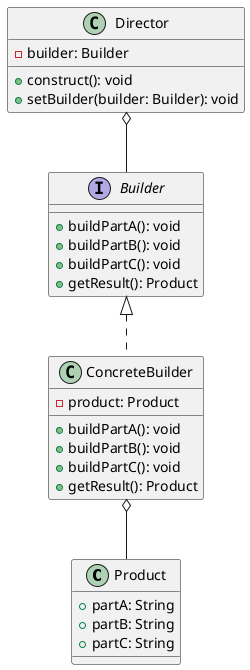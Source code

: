 @startuml
class Product {
    +partA: String
    +partB: String
    +partC: String
}

interface Builder {
    +buildPartA(): void
    +buildPartB(): void
    +buildPartC(): void
    +getResult(): Product
}

class ConcreteBuilder {
    +buildPartA(): void
    +buildPartB(): void
    +buildPartC(): void
    +getResult(): Product
    -product: Product
}

class Director {
    +construct(): void
    -builder: Builder
    +setBuilder(builder: Builder): void
}

Builder <|.. ConcreteBuilder
Director o-- Builder
ConcreteBuilder o-- Product

@enduml
